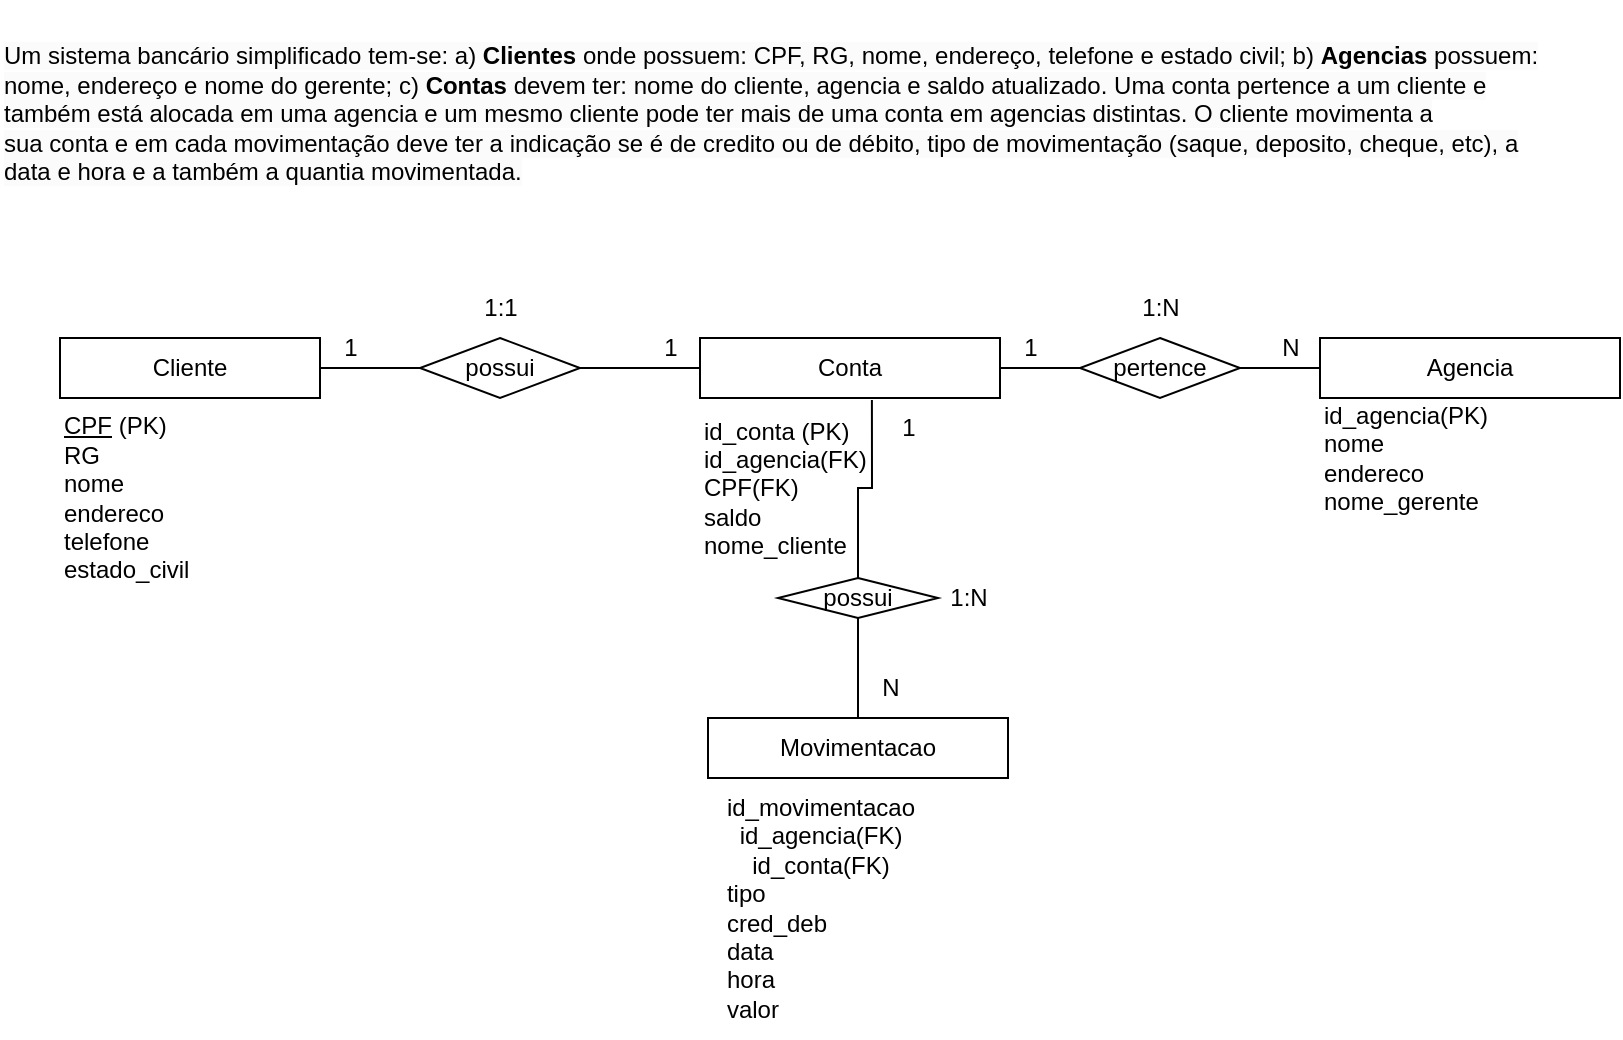 <mxfile version="20.8.10" type="device"><diagram name="Page-1" id="raUIT_ZM5FevuQf_677T"><mxGraphModel dx="902" dy="1876" grid="1" gridSize="10" guides="1" tooltips="1" connect="1" arrows="1" fold="1" page="1" pageScale="1" pageWidth="827" pageHeight="1169" math="0" shadow="0"><root><mxCell id="0"/><mxCell id="1" parent="0"/><mxCell id="UluY-oWR6YSRYj54kJ0i-2" value="&lt;br style=&quot;border-color: var(--border-color); color: rgb(0, 0, 0); font-family: Helvetica; font-size: 12px; font-style: normal; font-variant-ligatures: normal; font-variant-caps: normal; font-weight: 400; letter-spacing: normal; orphans: 2; text-align: center; text-indent: 0px; text-transform: none; widows: 2; word-spacing: 0px; -webkit-text-stroke-width: 0px; background-color: rgb(251, 251, 251); text-decoration-thickness: initial; text-decoration-style: initial; text-decoration-color: initial;&quot;&gt;&lt;span style=&quot;color: rgb(0, 0, 0); font-family: Helvetica; font-size: 12px; font-style: normal; font-variant-ligatures: normal; font-variant-caps: normal; font-weight: 400; letter-spacing: normal; orphans: 2; text-align: center; text-indent: 0px; text-transform: none; widows: 2; word-spacing: 0px; -webkit-text-stroke-width: 0px; background-color: rgb(251, 251, 251); text-decoration-thickness: initial; text-decoration-style: initial; text-decoration-color: initial; float: none; display: inline !important;&quot;&gt;Um sistema bancário simplificado tem-se: a) &lt;/span&gt;&lt;span style=&quot;color: rgb(0, 0, 0); font-family: Helvetica; font-size: 12px; font-style: normal; font-variant-ligatures: normal; font-variant-caps: normal; letter-spacing: normal; orphans: 2; text-align: center; text-indent: 0px; text-transform: none; widows: 2; word-spacing: 0px; -webkit-text-stroke-width: 0px; background-color: rgb(251, 251, 251); text-decoration-thickness: initial; text-decoration-style: initial; text-decoration-color: initial; float: none; display: inline !important;&quot;&gt;&lt;b&gt;Clientes&amp;nbsp;&lt;/b&gt;&lt;/span&gt;&lt;span style=&quot;color: rgb(0, 0, 0); font-family: Helvetica; font-size: 12px; font-style: normal; font-variant-ligatures: normal; font-variant-caps: normal; font-weight: 400; letter-spacing: normal; orphans: 2; text-align: center; text-indent: 0px; text-transform: none; widows: 2; word-spacing: 0px; -webkit-text-stroke-width: 0px; background-color: rgb(251, 251, 251); text-decoration-thickness: initial; text-decoration-style: initial; text-decoration-color: initial; float: none; display: inline !important;&quot;&gt;onde possuem: CPF, RG, nome, endereço, telefone e&amp;nbsp;&lt;/span&gt;&lt;span style=&quot;color: rgb(0, 0, 0); font-family: Helvetica; font-size: 12px; font-style: normal; font-variant-ligatures: normal; font-variant-caps: normal; font-weight: 400; letter-spacing: normal; orphans: 2; text-align: center; text-indent: 0px; text-transform: none; widows: 2; word-spacing: 0px; -webkit-text-stroke-width: 0px; background-color: rgb(251, 251, 251); text-decoration-thickness: initial; text-decoration-style: initial; text-decoration-color: initial; float: none; display: inline !important;&quot;&gt;estado civil; b) &lt;/span&gt;&lt;span style=&quot;color: rgb(0, 0, 0); font-family: Helvetica; font-size: 12px; font-style: normal; font-variant-ligatures: normal; font-variant-caps: normal; letter-spacing: normal; orphans: 2; text-align: center; text-indent: 0px; text-transform: none; widows: 2; word-spacing: 0px; -webkit-text-stroke-width: 0px; background-color: rgb(251, 251, 251); text-decoration-thickness: initial; text-decoration-style: initial; text-decoration-color: initial; float: none; display: inline !important;&quot;&gt;&lt;b&gt;Agencias &lt;/b&gt;&lt;/span&gt;&lt;span style=&quot;color: rgb(0, 0, 0); font-family: Helvetica; font-size: 12px; font-style: normal; font-variant-ligatures: normal; font-variant-caps: normal; font-weight: 400; letter-spacing: normal; orphans: 2; text-align: center; text-indent: 0px; text-transform: none; widows: 2; word-spacing: 0px; -webkit-text-stroke-width: 0px; background-color: rgb(251, 251, 251); text-decoration-thickness: initial; text-decoration-style: initial; text-decoration-color: initial; float: none; display: inline !important;&quot;&gt;possuem: nome, endereço e&amp;nbsp;&lt;/span&gt;&lt;span style=&quot;color: rgb(0, 0, 0); font-family: Helvetica; font-size: 12px; font-style: normal; font-variant-ligatures: normal; font-variant-caps: normal; font-weight: 400; letter-spacing: normal; orphans: 2; text-align: center; text-indent: 0px; text-transform: none; widows: 2; word-spacing: 0px; -webkit-text-stroke-width: 0px; background-color: rgb(251, 251, 251); text-decoration-thickness: initial; text-decoration-style: initial; text-decoration-color: initial; float: none; display: inline !important;&quot;&gt;nome do gerente; c) &lt;/span&gt;&lt;span style=&quot;color: rgb(0, 0, 0); font-family: Helvetica; font-size: 12px; font-style: normal; font-variant-ligatures: normal; font-variant-caps: normal; letter-spacing: normal; orphans: 2; text-align: center; text-indent: 0px; text-transform: none; widows: 2; word-spacing: 0px; -webkit-text-stroke-width: 0px; background-color: rgb(251, 251, 251); text-decoration-thickness: initial; text-decoration-style: initial; text-decoration-color: initial; float: none; display: inline !important;&quot;&gt;&lt;b&gt;Contas &lt;/b&gt;&lt;/span&gt;&lt;span style=&quot;color: rgb(0, 0, 0); font-family: Helvetica; font-size: 12px; font-style: normal; font-variant-ligatures: normal; font-variant-caps: normal; font-weight: 400; letter-spacing: normal; orphans: 2; text-align: center; text-indent: 0px; text-transform: none; widows: 2; word-spacing: 0px; -webkit-text-stroke-width: 0px; background-color: rgb(251, 251, 251); text-decoration-thickness: initial; text-decoration-style: initial; text-decoration-color: initial; float: none; display: inline !important;&quot;&gt;devem ter: nome do&amp;nbsp;&lt;/span&gt;&lt;span style=&quot;color: rgb(0, 0, 0); font-family: Helvetica; font-size: 12px; font-style: normal; font-variant-ligatures: normal; font-variant-caps: normal; font-weight: 400; letter-spacing: normal; orphans: 2; text-align: center; text-indent: 0px; text-transform: none; widows: 2; word-spacing: 0px; -webkit-text-stroke-width: 0px; background-color: rgb(251, 251, 251); text-decoration-thickness: initial; text-decoration-style: initial; text-decoration-color: initial; float: none; display: inline !important;&quot;&gt;cliente, agencia e saldo atualizado. Uma conta&amp;nbsp;&lt;/span&gt;&lt;span style=&quot;color: rgb(0, 0, 0); font-family: Helvetica; font-size: 12px; font-style: normal; font-variant-ligatures: normal; font-variant-caps: normal; font-weight: 400; letter-spacing: normal; orphans: 2; text-align: center; text-indent: 0px; text-transform: none; widows: 2; word-spacing: 0px; -webkit-text-stroke-width: 0px; background-color: rgb(251, 251, 251); text-decoration-thickness: initial; text-decoration-style: initial; text-decoration-color: initial; float: none; display: inline !important;&quot;&gt;pertence a um cliente e também está alocada em uma&amp;nbsp;&lt;/span&gt;&lt;span style=&quot;color: rgb(0, 0, 0); font-family: Helvetica; font-size: 12px; font-style: normal; font-variant-ligatures: normal; font-variant-caps: normal; font-weight: 400; letter-spacing: normal; orphans: 2; text-align: center; text-indent: 0px; text-transform: none; widows: 2; word-spacing: 0px; -webkit-text-stroke-width: 0px; background-color: rgb(251, 251, 251); text-decoration-thickness: initial; text-decoration-style: initial; text-decoration-color: initial; float: none; display: inline !important;&quot;&gt;agencia e um mesmo cliente pode ter mais de uma&amp;nbsp;&lt;/span&gt;&lt;span style=&quot;color: rgb(0, 0, 0); font-family: Helvetica; font-size: 12px; font-style: normal; font-variant-ligatures: normal; font-variant-caps: normal; font-weight: 400; letter-spacing: normal; orphans: 2; text-align: center; text-indent: 0px; text-transform: none; widows: 2; word-spacing: 0px; -webkit-text-stroke-width: 0px; background-color: rgb(251, 251, 251); text-decoration-thickness: initial; text-decoration-style: initial; text-decoration-color: initial; float: none; display: inline !important;&quot;&gt;conta em agencias distintas. O cliente movimenta a&lt;/span&gt;&lt;br style=&quot;border-color: var(--border-color); color: rgb(0, 0, 0); font-family: Helvetica; font-size: 12px; font-style: normal; font-variant-ligatures: normal; font-variant-caps: normal; font-weight: 400; letter-spacing: normal; orphans: 2; text-align: center; text-indent: 0px; text-transform: none; widows: 2; word-spacing: 0px; -webkit-text-stroke-width: 0px; background-color: rgb(251, 251, 251); text-decoration-thickness: initial; text-decoration-style: initial; text-decoration-color: initial;&quot;&gt;&lt;span style=&quot;color: rgb(0, 0, 0); font-family: Helvetica; font-size: 12px; font-style: normal; font-variant-ligatures: normal; font-variant-caps: normal; font-weight: 400; letter-spacing: normal; orphans: 2; text-align: center; text-indent: 0px; text-transform: none; widows: 2; word-spacing: 0px; -webkit-text-stroke-width: 0px; background-color: rgb(251, 251, 251); text-decoration-thickness: initial; text-decoration-style: initial; text-decoration-color: initial; float: none; display: inline !important;&quot;&gt;sua conta e em cada movimentação deve ter a&amp;nbsp;&lt;/span&gt;&lt;span style=&quot;color: rgb(0, 0, 0); font-family: Helvetica; font-size: 12px; font-style: normal; font-variant-ligatures: normal; font-variant-caps: normal; font-weight: 400; letter-spacing: normal; orphans: 2; text-align: center; text-indent: 0px; text-transform: none; widows: 2; word-spacing: 0px; -webkit-text-stroke-width: 0px; background-color: rgb(251, 251, 251); text-decoration-thickness: initial; text-decoration-style: initial; text-decoration-color: initial; float: none; display: inline !important;&quot;&gt;indicação se é de credito ou de débito, tipo de&amp;nbsp;&lt;/span&gt;&lt;span style=&quot;color: rgb(0, 0, 0); font-family: Helvetica; font-size: 12px; font-style: normal; font-variant-ligatures: normal; font-variant-caps: normal; font-weight: 400; letter-spacing: normal; orphans: 2; text-align: center; text-indent: 0px; text-transform: none; widows: 2; word-spacing: 0px; -webkit-text-stroke-width: 0px; background-color: rgb(251, 251, 251); text-decoration-thickness: initial; text-decoration-style: initial; text-decoration-color: initial; float: none; display: inline !important;&quot;&gt;movimentação (saque, deposito, cheque, etc), a data&amp;nbsp;&lt;/span&gt;&lt;span style=&quot;color: rgb(0, 0, 0); font-family: Helvetica; font-size: 12px; font-style: normal; font-variant-ligatures: normal; font-variant-caps: normal; font-weight: 400; letter-spacing: normal; orphans: 2; text-align: center; text-indent: 0px; text-transform: none; widows: 2; word-spacing: 0px; -webkit-text-stroke-width: 0px; background-color: rgb(251, 251, 251); text-decoration-thickness: initial; text-decoration-style: initial; text-decoration-color: initial; float: none; display: inline !important;&quot;&gt;e hora e a também a quantia movimentada.&lt;/span&gt;" style="text;whiteSpace=wrap;html=1;" vertex="1" parent="1"><mxGeometry x="10" y="-1169" width="780" height="100" as="geometry"/></mxCell><mxCell id="UluY-oWR6YSRYj54kJ0i-6" style="edgeStyle=orthogonalEdgeStyle;rounded=0;orthogonalLoop=1;jettySize=auto;html=1;entryX=0;entryY=0.5;entryDx=0;entryDy=0;endArrow=none;endFill=0;startArrow=none;" edge="1" parent="1" source="UluY-oWR6YSRYj54kJ0i-19" target="UluY-oWR6YSRYj54kJ0i-5"><mxGeometry relative="1" as="geometry"/></mxCell><mxCell id="UluY-oWR6YSRYj54kJ0i-3" value="Cliente" style="rounded=0;whiteSpace=wrap;html=1;" vertex="1" parent="1"><mxGeometry x="40" y="-1000" width="130" height="30" as="geometry"/></mxCell><mxCell id="UluY-oWR6YSRYj54kJ0i-4" value="&lt;u&gt;CPF&lt;/u&gt; (PK)&lt;br&gt;RG&lt;br&gt;nome&lt;br&gt;endereco&lt;br&gt;telefone&lt;br&gt;estado_civil" style="text;html=1;align=left;verticalAlign=middle;resizable=0;points=[];autosize=1;strokeColor=none;fillColor=none;" vertex="1" parent="1"><mxGeometry x="40" y="-970" width="90" height="100" as="geometry"/></mxCell><mxCell id="UluY-oWR6YSRYj54kJ0i-12" style="edgeStyle=orthogonalEdgeStyle;rounded=0;orthogonalLoop=1;jettySize=auto;html=1;entryX=0;entryY=0.5;entryDx=0;entryDy=0;endArrow=none;endFill=0;startArrow=none;" edge="1" parent="1" source="UluY-oWR6YSRYj54kJ0i-23" target="UluY-oWR6YSRYj54kJ0i-11"><mxGeometry relative="1" as="geometry"/></mxCell><mxCell id="UluY-oWR6YSRYj54kJ0i-5" value="Conta" style="rounded=0;whiteSpace=wrap;html=1;" vertex="1" parent="1"><mxGeometry x="360" y="-1000" width="150" height="30" as="geometry"/></mxCell><mxCell id="UluY-oWR6YSRYj54kJ0i-7" value="1" style="text;html=1;align=center;verticalAlign=middle;resizable=0;points=[];autosize=1;strokeColor=none;fillColor=none;" vertex="1" parent="1"><mxGeometry x="170" y="-1010" width="30" height="30" as="geometry"/></mxCell><mxCell id="UluY-oWR6YSRYj54kJ0i-8" value="1" style="text;html=1;align=center;verticalAlign=middle;resizable=0;points=[];autosize=1;strokeColor=none;fillColor=none;" vertex="1" parent="1"><mxGeometry x="330" y="-1010" width="30" height="30" as="geometry"/></mxCell><mxCell id="UluY-oWR6YSRYj54kJ0i-11" value="Agencia" style="rounded=0;whiteSpace=wrap;html=1;" vertex="1" parent="1"><mxGeometry x="670" y="-1000" width="150" height="30" as="geometry"/></mxCell><mxCell id="UluY-oWR6YSRYj54kJ0i-13" value="id_agencia(PK)&lt;br&gt;nome&lt;br&gt;endereco&lt;br&gt;nome_gerente" style="text;html=1;align=left;verticalAlign=middle;resizable=0;points=[];autosize=1;strokeColor=none;fillColor=none;" vertex="1" parent="1"><mxGeometry x="670" y="-975" width="110" height="70" as="geometry"/></mxCell><mxCell id="UluY-oWR6YSRYj54kJ0i-14" value="id_conta (PK)&lt;br&gt;id_agencia(FK)&lt;br&gt;CPF(FK)&lt;br&gt;saldo&lt;br&gt;nome_cliente" style="text;html=1;align=left;verticalAlign=middle;resizable=0;points=[];autosize=1;strokeColor=none;fillColor=none;" vertex="1" parent="1"><mxGeometry x="360" y="-970" width="100" height="90" as="geometry"/></mxCell><mxCell id="UluY-oWR6YSRYj54kJ0i-15" value="1" style="text;html=1;align=center;verticalAlign=middle;resizable=0;points=[];autosize=1;strokeColor=none;fillColor=none;" vertex="1" parent="1"><mxGeometry x="510" y="-1010" width="30" height="30" as="geometry"/></mxCell><mxCell id="UluY-oWR6YSRYj54kJ0i-16" value="N" style="text;html=1;align=center;verticalAlign=middle;resizable=0;points=[];autosize=1;strokeColor=none;fillColor=none;" vertex="1" parent="1"><mxGeometry x="640" y="-1010" width="30" height="30" as="geometry"/></mxCell><mxCell id="UluY-oWR6YSRYj54kJ0i-20" value="" style="edgeStyle=orthogonalEdgeStyle;rounded=0;orthogonalLoop=1;jettySize=auto;html=1;entryX=0;entryY=0.5;entryDx=0;entryDy=0;endArrow=none;endFill=0;" edge="1" parent="1" source="UluY-oWR6YSRYj54kJ0i-3" target="UluY-oWR6YSRYj54kJ0i-19"><mxGeometry relative="1" as="geometry"><mxPoint x="170" y="-985" as="sourcePoint"/><mxPoint x="360" y="-985" as="targetPoint"/></mxGeometry></mxCell><mxCell id="UluY-oWR6YSRYj54kJ0i-19" value="possui" style="rhombus;whiteSpace=wrap;html=1;" vertex="1" parent="1"><mxGeometry x="220" y="-1000" width="80" height="30" as="geometry"/></mxCell><mxCell id="UluY-oWR6YSRYj54kJ0i-24" value="" style="edgeStyle=orthogonalEdgeStyle;rounded=0;orthogonalLoop=1;jettySize=auto;html=1;entryX=0;entryY=0.5;entryDx=0;entryDy=0;endArrow=none;endFill=0;" edge="1" parent="1" source="UluY-oWR6YSRYj54kJ0i-5" target="UluY-oWR6YSRYj54kJ0i-23"><mxGeometry relative="1" as="geometry"><mxPoint x="510" y="-985" as="sourcePoint"/><mxPoint x="670" y="-985" as="targetPoint"/></mxGeometry></mxCell><mxCell id="UluY-oWR6YSRYj54kJ0i-23" value="pertence" style="rhombus;whiteSpace=wrap;html=1;" vertex="1" parent="1"><mxGeometry x="550" y="-1000" width="80" height="30" as="geometry"/></mxCell><mxCell id="UluY-oWR6YSRYj54kJ0i-25" value="Movimentacao" style="rounded=0;whiteSpace=wrap;html=1;" vertex="1" parent="1"><mxGeometry x="364" y="-810" width="150" height="30" as="geometry"/></mxCell><mxCell id="UluY-oWR6YSRYj54kJ0i-28" style="edgeStyle=orthogonalEdgeStyle;rounded=0;orthogonalLoop=1;jettySize=auto;html=1;entryX=0.5;entryY=0;entryDx=0;entryDy=0;endArrow=none;endFill=0;" edge="1" parent="1" source="UluY-oWR6YSRYj54kJ0i-27" target="UluY-oWR6YSRYj54kJ0i-25"><mxGeometry relative="1" as="geometry"/></mxCell><mxCell id="UluY-oWR6YSRYj54kJ0i-30" style="edgeStyle=orthogonalEdgeStyle;rounded=0;orthogonalLoop=1;jettySize=auto;html=1;entryX=0.573;entryY=1.033;entryDx=0;entryDy=0;entryPerimeter=0;endArrow=none;endFill=0;" edge="1" parent="1" source="UluY-oWR6YSRYj54kJ0i-27" target="UluY-oWR6YSRYj54kJ0i-5"><mxGeometry relative="1" as="geometry"/></mxCell><mxCell id="UluY-oWR6YSRYj54kJ0i-27" value="possui" style="rhombus;whiteSpace=wrap;html=1;" vertex="1" parent="1"><mxGeometry x="399" y="-880" width="80" height="20" as="geometry"/></mxCell><mxCell id="UluY-oWR6YSRYj54kJ0i-31" value="id_movimentacao&lt;br&gt;id_agencia(FK)&lt;br&gt;id_conta(FK)&lt;br&gt;&lt;div style=&quot;text-align: left;&quot;&gt;&lt;span style=&quot;background-color: initial;&quot;&gt;tipo&lt;/span&gt;&lt;/div&gt;&lt;div style=&quot;text-align: left;&quot;&gt;&lt;span style=&quot;background-color: initial;&quot;&gt;cred_deb&lt;/span&gt;&lt;/div&gt;&lt;div style=&quot;text-align: left;&quot;&gt;&lt;span style=&quot;background-color: initial;&quot;&gt;data&lt;/span&gt;&lt;/div&gt;&lt;div style=&quot;text-align: left;&quot;&gt;&lt;span style=&quot;background-color: initial;&quot;&gt;hora&lt;/span&gt;&lt;/div&gt;&lt;div style=&quot;text-align: left;&quot;&gt;&lt;span style=&quot;background-color: initial;&quot;&gt;valor&lt;/span&gt;&lt;/div&gt;" style="text;html=1;align=center;verticalAlign=middle;resizable=0;points=[];autosize=1;strokeColor=none;fillColor=none;" vertex="1" parent="1"><mxGeometry x="360" y="-780" width="120" height="130" as="geometry"/></mxCell><mxCell id="UluY-oWR6YSRYj54kJ0i-32" value="1" style="text;html=1;align=center;verticalAlign=middle;resizable=0;points=[];autosize=1;strokeColor=none;fillColor=none;" vertex="1" parent="1"><mxGeometry x="449" y="-970" width="30" height="30" as="geometry"/></mxCell><mxCell id="UluY-oWR6YSRYj54kJ0i-33" value="N" style="text;html=1;align=center;verticalAlign=middle;resizable=0;points=[];autosize=1;strokeColor=none;fillColor=none;" vertex="1" parent="1"><mxGeometry x="440" y="-840" width="30" height="30" as="geometry"/></mxCell><mxCell id="UluY-oWR6YSRYj54kJ0i-34" value="1:N" style="text;html=1;align=center;verticalAlign=middle;resizable=0;points=[];autosize=1;strokeColor=none;fillColor=none;" vertex="1" parent="1"><mxGeometry x="474" y="-885" width="40" height="30" as="geometry"/></mxCell><mxCell id="UluY-oWR6YSRYj54kJ0i-35" value="1:N" style="text;html=1;align=center;verticalAlign=middle;resizable=0;points=[];autosize=1;strokeColor=none;fillColor=none;" vertex="1" parent="1"><mxGeometry x="570" y="-1030" width="40" height="30" as="geometry"/></mxCell><mxCell id="UluY-oWR6YSRYj54kJ0i-36" value="1:1" style="text;html=1;align=center;verticalAlign=middle;resizable=0;points=[];autosize=1;strokeColor=none;fillColor=none;" vertex="1" parent="1"><mxGeometry x="240" y="-1030" width="40" height="30" as="geometry"/></mxCell></root></mxGraphModel></diagram></mxfile>